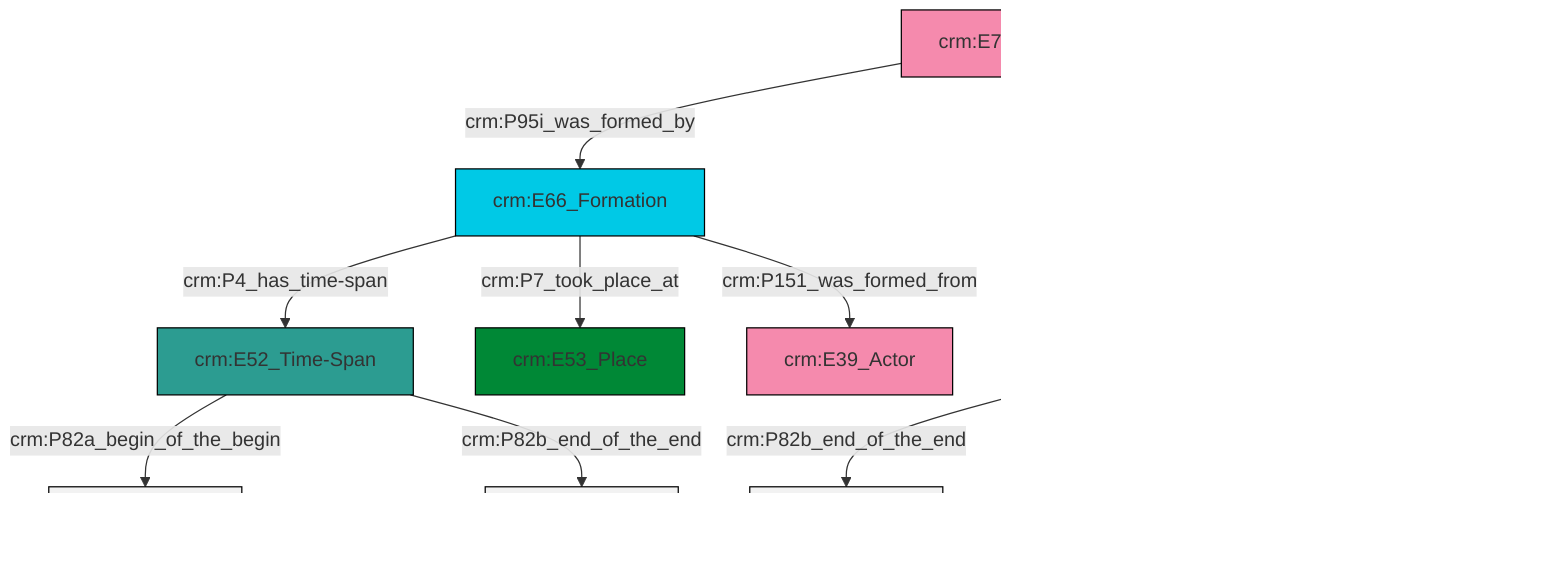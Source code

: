 graph TD
classDef Literal fill:#f2f2f2,stroke:#000000;
classDef CRM_Entity fill:#FFFFFF,stroke:#000000;
classDef Temporal_Entity fill:#00C9E6, stroke:#000000;
classDef Type fill:#E18312, stroke:#000000;
classDef Time-Span fill:#2C9C91, stroke:#000000;
classDef Appellation fill:#FFEB7F, stroke:#000000;
classDef Place fill:#008836, stroke:#000000;
classDef Persistent_Item fill:#B266B2, stroke:#000000;
classDef Conceptual_Object fill:#FFD700, stroke:#000000;
classDef Physical_Thing fill:#D2B48C, stroke:#000000;
classDef Actor fill:#f58aad, stroke:#000000;
classDef PC_Classes fill:#4ce600, stroke:#000000;
classDef Multi fill:#cccccc,stroke:#000000;

0["crm:E74_Group"]:::Actor -->|crm:P95i_was_formed_by| 1["crm:E66_Formation"]:::Temporal_Entity
0["crm:E74_Group"]:::Actor -->|crm:P99i_was_dissolved_by| 4["crm:E68_Dissolution"]:::Temporal_Entity
1["crm:E66_Formation"]:::Temporal_Entity -->|crm:P151_was_formed_from| 7["crm:E39_Actor"]:::Actor
1["crm:E66_Formation"]:::Temporal_Entity -->|crm:P7_took_place_at| 5["crm:E53_Place"]:::Place
4["crm:E68_Dissolution"]:::Temporal_Entity -->|crm:P4_has_time-span| 2["crm:E52_Time-Span"]:::Time-Span
1["crm:E66_Formation"]:::Temporal_Entity -->|crm:P4_has_time-span| 9["crm:E52_Time-Span"]:::Time-Span
2["crm:E52_Time-Span"]:::Time-Span -->|crm:P82b_end_of_the_end| 10[xsd:dateTime]:::Literal
4["crm:E68_Dissolution"]:::Temporal_Entity -->|crm:P7_took_place_at| 11["crm:E53_Place"]:::Place
9["crm:E52_Time-Span"]:::Time-Span -->|crm:P82a_begin_of_the_begin| 12[xsd:dateTime]:::Literal
9["crm:E52_Time-Span"]:::Time-Span -->|crm:P82b_end_of_the_end| 15[xsd:dateTime]:::Literal
2["crm:E52_Time-Span"]:::Time-Span -->|crm:P82a_begin_of_the_begin| 17[xsd:dateTime]:::Literal